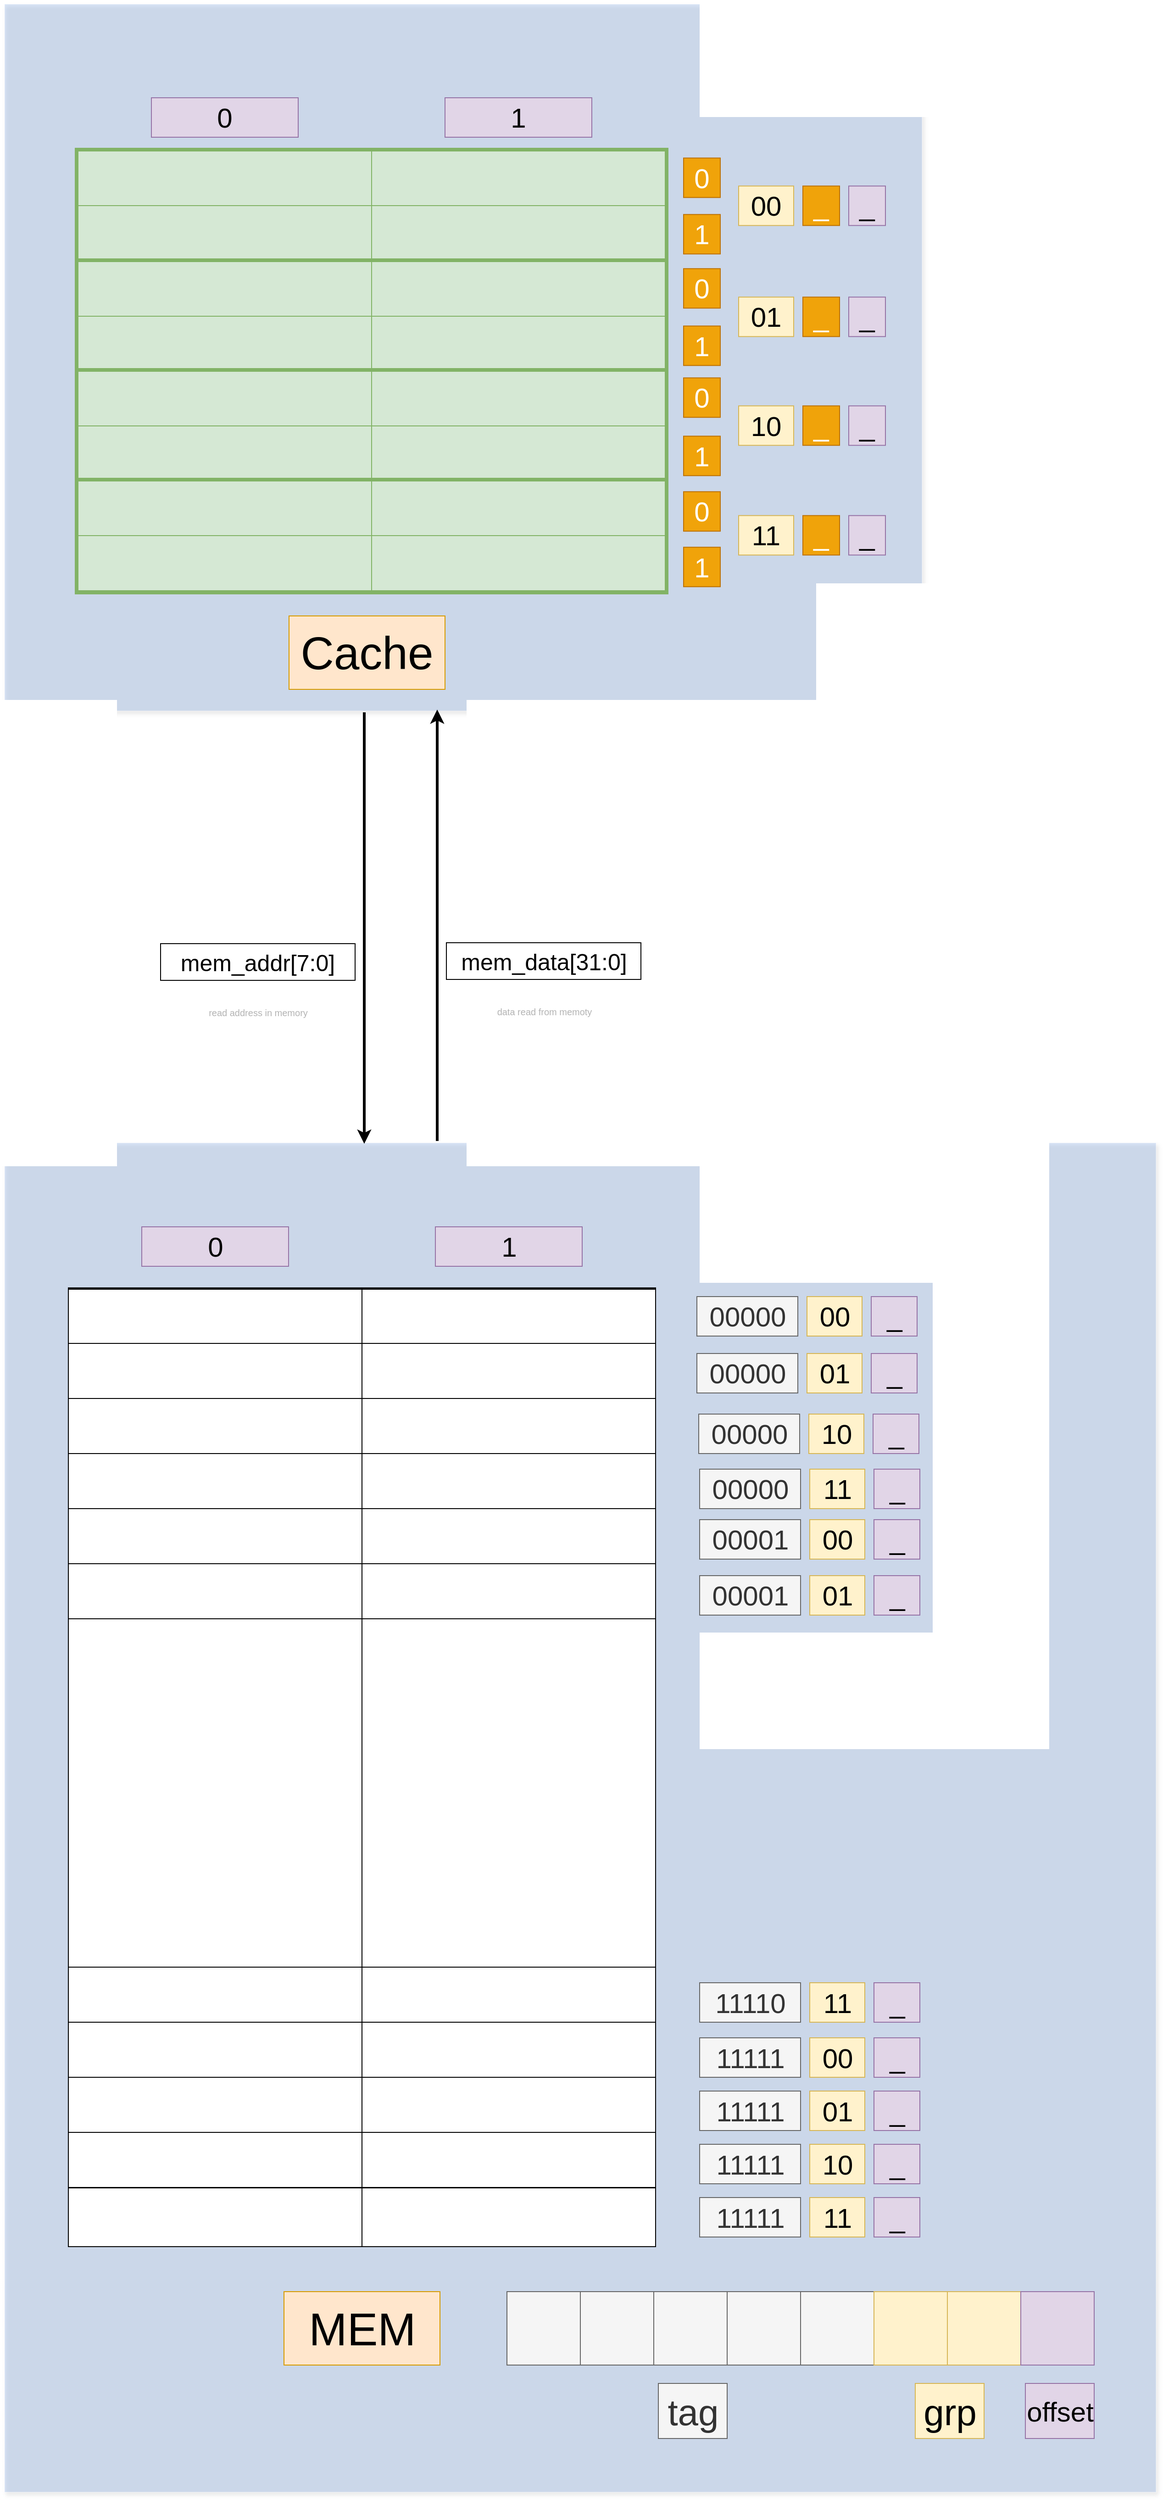 <mxfile version="10.7.1" type="device"><diagram id="TbHQQJG7veNlTkhcxcC9" name="第 1 页"><mxGraphModel dx="2008" dy="1796" grid="1" gridSize="10" guides="1" tooltips="1" connect="1" arrows="1" fold="1" page="1" pageScale="1" pageWidth="4681" pageHeight="3300" math="0" shadow="0"><root><mxCell id="0"/><mxCell id="1" parent="0"/><mxCell id="jQKNmeIsdrTrgvShwcTA-1" value="" style="rounded=0;whiteSpace=wrap;html=1;glass=0;fillColor=#7EA6E0;strokeColor=#FFFFFF;shadow=1;comic=0;opacity=30;" vertex="1" parent="1"><mxGeometry x="2670" y="402.5" width="1000" height="770" as="geometry"/></mxCell><mxCell id="jQKNmeIsdrTrgvShwcTA-2" value="" style="group" vertex="1" connectable="0" parent="1"><mxGeometry x="2750" y="562.5" width="640" height="479.5" as="geometry"/></mxCell><mxCell id="jQKNmeIsdrTrgvShwcTA-3" value="" style="group" vertex="1" connectable="0" parent="jQKNmeIsdrTrgvShwcTA-2"><mxGeometry width="640" height="479.5" as="geometry"/></mxCell><mxCell id="jQKNmeIsdrTrgvShwcTA-4" value="" style="group;fillColor=#d5e8d4;strokeColor=#82b366;strokeWidth=7;" vertex="1" connectable="0" parent="jQKNmeIsdrTrgvShwcTA-3"><mxGeometry width="640" height="119.5" as="geometry"/></mxCell><mxCell id="jQKNmeIsdrTrgvShwcTA-5" value="" style="rounded=0;whiteSpace=wrap;html=1;fontSize=30;fillColor=#d5e8d4;strokeColor=#82b366;" vertex="1" parent="jQKNmeIsdrTrgvShwcTA-4"><mxGeometry y="0.5" width="640" height="119" as="geometry"/></mxCell><mxCell id="jQKNmeIsdrTrgvShwcTA-6" value="" style="rounded=0;whiteSpace=wrap;html=1;fontSize=30;fillColor=#d5e8d4;strokeColor=#82b366;" vertex="1" parent="jQKNmeIsdrTrgvShwcTA-4"><mxGeometry width="640" height="60" as="geometry"/></mxCell><mxCell id="jQKNmeIsdrTrgvShwcTA-7" value="" style="rounded=0;whiteSpace=wrap;html=1;fontSize=30;fillColor=#d5e8d4;strokeColor=#82b366;" vertex="1" parent="jQKNmeIsdrTrgvShwcTA-4"><mxGeometry y="59.5" width="640" height="60" as="geometry"/></mxCell><mxCell id="jQKNmeIsdrTrgvShwcTA-8" value="" style="group;fillColor=#d5e8d4;strokeColor=#82b366;strokeWidth=7;" vertex="1" connectable="0" parent="jQKNmeIsdrTrgvShwcTA-3"><mxGeometry y="120.5" width="640" height="119.5" as="geometry"/></mxCell><mxCell id="jQKNmeIsdrTrgvShwcTA-9" value="" style="rounded=0;whiteSpace=wrap;html=1;fontSize=30;fillColor=#d5e8d4;strokeColor=#82b366;" vertex="1" parent="jQKNmeIsdrTrgvShwcTA-8"><mxGeometry y="0.5" width="640" height="119" as="geometry"/></mxCell><mxCell id="jQKNmeIsdrTrgvShwcTA-10" value="" style="rounded=0;whiteSpace=wrap;html=1;fontSize=30;fillColor=#d5e8d4;strokeColor=#82b366;" vertex="1" parent="jQKNmeIsdrTrgvShwcTA-8"><mxGeometry width="640" height="60" as="geometry"/></mxCell><mxCell id="jQKNmeIsdrTrgvShwcTA-11" value="" style="rounded=0;whiteSpace=wrap;html=1;fontSize=30;fillColor=#d5e8d4;strokeColor=#82b366;" vertex="1" parent="jQKNmeIsdrTrgvShwcTA-8"><mxGeometry y="59.5" width="640" height="60" as="geometry"/></mxCell><mxCell id="jQKNmeIsdrTrgvShwcTA-12" value="" style="group;fillColor=#d5e8d4;strokeColor=#82b366;strokeWidth=7;" vertex="1" connectable="0" parent="jQKNmeIsdrTrgvShwcTA-3"><mxGeometry y="240" width="640" height="119.5" as="geometry"/></mxCell><mxCell id="jQKNmeIsdrTrgvShwcTA-13" value="" style="rounded=0;whiteSpace=wrap;html=1;fontSize=30;fillColor=#d5e8d4;strokeColor=#82b366;" vertex="1" parent="jQKNmeIsdrTrgvShwcTA-12"><mxGeometry y="0.5" width="640" height="119" as="geometry"/></mxCell><mxCell id="jQKNmeIsdrTrgvShwcTA-14" value="" style="rounded=0;whiteSpace=wrap;html=1;fontSize=30;fillColor=#d5e8d4;strokeColor=#82b366;" vertex="1" parent="jQKNmeIsdrTrgvShwcTA-12"><mxGeometry width="640" height="60" as="geometry"/></mxCell><mxCell id="jQKNmeIsdrTrgvShwcTA-15" value="" style="rounded=0;whiteSpace=wrap;html=1;fontSize=30;fillColor=#d5e8d4;strokeColor=#82b366;" vertex="1" parent="jQKNmeIsdrTrgvShwcTA-12"><mxGeometry y="59.5" width="640" height="60" as="geometry"/></mxCell><mxCell id="jQKNmeIsdrTrgvShwcTA-16" value="" style="group;fillColor=#d5e8d4;strokeColor=#82b366;strokeWidth=7;" vertex="1" connectable="0" parent="jQKNmeIsdrTrgvShwcTA-3"><mxGeometry y="359.5" width="640" height="120" as="geometry"/></mxCell><mxCell id="jQKNmeIsdrTrgvShwcTA-17" value="" style="rounded=0;whiteSpace=wrap;html=1;fontSize=30;fillColor=#d5e8d4;strokeColor=#82b366;" vertex="1" parent="jQKNmeIsdrTrgvShwcTA-16"><mxGeometry y="0.5" width="640" height="119" as="geometry"/></mxCell><mxCell id="jQKNmeIsdrTrgvShwcTA-18" value="" style="rounded=0;whiteSpace=wrap;html=1;fontSize=30;fillColor=#d5e8d4;strokeColor=#82b366;" vertex="1" parent="jQKNmeIsdrTrgvShwcTA-16"><mxGeometry width="640" height="60" as="geometry"/></mxCell><mxCell id="jQKNmeIsdrTrgvShwcTA-19" value="" style="rounded=0;whiteSpace=wrap;html=1;fontSize=30;fillColor=#d5e8d4;strokeColor=#82b366;" vertex="1" parent="jQKNmeIsdrTrgvShwcTA-16"><mxGeometry y="59.5" width="640" height="60" as="geometry"/></mxCell><mxCell id="jQKNmeIsdrTrgvShwcTA-20" value="" style="rounded=0;whiteSpace=wrap;html=1;strokeColor=#82b366;strokeWidth=1;fontSize=30;fillColor=#d5e8d4;fillOpacity=0;" vertex="1" parent="jQKNmeIsdrTrgvShwcTA-16"><mxGeometry y="-360" width="320" height="480" as="geometry"/></mxCell><mxCell id="jQKNmeIsdrTrgvShwcTA-21" value="" style="group" vertex="1" connectable="0" parent="1"><mxGeometry x="3420" y="571.167" width="240" height="43" as="geometry"/></mxCell><mxCell id="jQKNmeIsdrTrgvShwcTA-22" value="" style="group" vertex="1" connectable="0" parent="jQKNmeIsdrTrgvShwcTA-21"><mxGeometry x="40" y="30.5" width="190" height="43" as="geometry"/></mxCell><mxCell id="jQKNmeIsdrTrgvShwcTA-23" value="_" style="text;html=1;strokeColor=#9673a6;fillColor=#e1d5e7;align=center;verticalAlign=middle;whiteSpace=wrap;rounded=0;fontSize=30;" vertex="1" parent="jQKNmeIsdrTrgvShwcTA-22"><mxGeometry x="130" y="-1" width="40" height="43" as="geometry"/></mxCell><mxCell id="jQKNmeIsdrTrgvShwcTA-24" value="0" style="text;html=1;strokeColor=#BD7000;fillColor=#f0a30a;align=center;verticalAlign=middle;whiteSpace=wrap;rounded=0;fontSize=30;fontColor=#ffffff;" vertex="1" parent="jQKNmeIsdrTrgvShwcTA-21"><mxGeometry x="-10" y="-1" width="40" height="43" as="geometry"/></mxCell><mxCell id="jQKNmeIsdrTrgvShwcTA-25" value="" style="group" vertex="1" connectable="0" parent="1"><mxGeometry x="3470" y="600.667" width="240" height="44" as="geometry"/></mxCell><mxCell id="jQKNmeIsdrTrgvShwcTA-26" value="_" style="text;html=1;strokeColor=#BD7000;fillColor=#f0a30a;align=center;verticalAlign=middle;whiteSpace=wrap;rounded=0;fontSize=30;fontColor=#ffffff;" vertex="1" parent="jQKNmeIsdrTrgvShwcTA-25"><mxGeometry x="70" width="40" height="43" as="geometry"/></mxCell><mxCell id="jQKNmeIsdrTrgvShwcTA-27" value="00" style="text;html=1;strokeColor=#d6b656;fillColor=#fff2cc;align=center;verticalAlign=middle;whiteSpace=wrap;rounded=0;fontSize=30;" vertex="1" parent="jQKNmeIsdrTrgvShwcTA-25"><mxGeometry width="60" height="43" as="geometry"/></mxCell><mxCell id="jQKNmeIsdrTrgvShwcTA-28" value="1" style="text;html=1;strokeColor=#BD7000;fillColor=#f0a30a;align=center;verticalAlign=middle;whiteSpace=wrap;rounded=0;fontSize=30;fontColor=#ffffff;" vertex="1" parent="1"><mxGeometry x="3410" y="631.667" width="40" height="43" as="geometry"/></mxCell><mxCell id="jQKNmeIsdrTrgvShwcTA-29" value="0" style="text;html=1;strokeColor=#BD7000;fillColor=#f0a30a;align=center;verticalAlign=middle;whiteSpace=wrap;rounded=0;fontSize=30;fontColor=#ffffff;" vertex="1" parent="1"><mxGeometry x="3410" y="690.667" width="40" height="43" as="geometry"/></mxCell><mxCell id="jQKNmeIsdrTrgvShwcTA-30" value="1" style="text;html=1;strokeColor=#BD7000;fillColor=#f0a30a;align=center;verticalAlign=middle;whiteSpace=wrap;rounded=0;fontSize=30;fontColor=#ffffff;" vertex="1" parent="1"><mxGeometry x="3410" y="753.167" width="40" height="43" as="geometry"/></mxCell><mxCell id="jQKNmeIsdrTrgvShwcTA-31" value="0" style="text;html=1;strokeColor=#BD7000;fillColor=#f0a30a;align=center;verticalAlign=middle;whiteSpace=wrap;rounded=0;fontSize=30;fontColor=#ffffff;" vertex="1" parent="1"><mxGeometry x="3410" y="809.667" width="40" height="43" as="geometry"/></mxCell><mxCell id="jQKNmeIsdrTrgvShwcTA-32" value="1" style="text;html=1;strokeColor=#BD7000;fillColor=#f0a30a;align=center;verticalAlign=middle;whiteSpace=wrap;rounded=0;fontSize=30;fontColor=#ffffff;" vertex="1" parent="1"><mxGeometry x="3410" y="873.167" width="40" height="43" as="geometry"/></mxCell><mxCell id="jQKNmeIsdrTrgvShwcTA-33" value="0" style="text;html=1;strokeColor=#BD7000;fillColor=#f0a30a;align=center;verticalAlign=middle;whiteSpace=wrap;rounded=0;fontSize=30;fontColor=#ffffff;" vertex="1" parent="1"><mxGeometry x="3410" y="933.667" width="40" height="43" as="geometry"/></mxCell><mxCell id="jQKNmeIsdrTrgvShwcTA-34" value="1" style="text;html=1;strokeColor=#BD7000;fillColor=#f0a30a;align=center;verticalAlign=middle;whiteSpace=wrap;rounded=0;fontSize=30;fontColor=#ffffff;" vertex="1" parent="1"><mxGeometry x="3410" y="994.167" width="40" height="43" as="geometry"/></mxCell><mxCell id="jQKNmeIsdrTrgvShwcTA-35" value="0" style="text;html=1;strokeColor=#9673a6;fillColor=#e1d5e7;align=center;verticalAlign=middle;whiteSpace=wrap;rounded=0;fontSize=30;" vertex="1" parent="1"><mxGeometry x="2830" y="504.5" width="160" height="43" as="geometry"/></mxCell><mxCell id="jQKNmeIsdrTrgvShwcTA-36" value="1" style="text;html=1;strokeColor=#9673a6;fillColor=#e1d5e7;align=center;verticalAlign=middle;whiteSpace=wrap;rounded=0;fontSize=30;" vertex="1" parent="1"><mxGeometry x="3150" y="504.5" width="160" height="43" as="geometry"/></mxCell><mxCell id="jQKNmeIsdrTrgvShwcTA-37" value="_" style="text;html=1;strokeColor=#9673a6;fillColor=#e1d5e7;align=center;verticalAlign=middle;whiteSpace=wrap;rounded=0;fontSize=30;" vertex="1" parent="1"><mxGeometry x="3590" y="721.667" width="40" height="43" as="geometry"/></mxCell><mxCell id="jQKNmeIsdrTrgvShwcTA-38" value="_" style="text;html=1;strokeColor=#BD7000;fillColor=#f0a30a;align=center;verticalAlign=middle;whiteSpace=wrap;rounded=0;fontSize=30;fontColor=#ffffff;" vertex="1" parent="1"><mxGeometry x="3540" y="721.667" width="40" height="43" as="geometry"/></mxCell><mxCell id="jQKNmeIsdrTrgvShwcTA-39" value="01" style="text;html=1;strokeColor=#d6b656;fillColor=#fff2cc;align=center;verticalAlign=middle;whiteSpace=wrap;rounded=0;fontSize=30;" vertex="1" parent="1"><mxGeometry x="3470" y="721.667" width="60" height="43" as="geometry"/></mxCell><mxCell id="jQKNmeIsdrTrgvShwcTA-40" value="_" style="text;html=1;strokeColor=#9673a6;fillColor=#e1d5e7;align=center;verticalAlign=middle;whiteSpace=wrap;rounded=0;fontSize=30;" vertex="1" parent="1"><mxGeometry x="3590" y="840.167" width="40" height="43" as="geometry"/></mxCell><mxCell id="jQKNmeIsdrTrgvShwcTA-41" value="_" style="text;html=1;strokeColor=#BD7000;fillColor=#f0a30a;align=center;verticalAlign=middle;whiteSpace=wrap;rounded=0;fontSize=30;fontColor=#ffffff;" vertex="1" parent="1"><mxGeometry x="3540" y="840.167" width="40" height="43" as="geometry"/></mxCell><mxCell id="jQKNmeIsdrTrgvShwcTA-42" value="10" style="text;html=1;strokeColor=#d6b656;fillColor=#fff2cc;align=center;verticalAlign=middle;whiteSpace=wrap;rounded=0;fontSize=30;" vertex="1" parent="1"><mxGeometry x="3470" y="840.167" width="60" height="43" as="geometry"/></mxCell><mxCell id="jQKNmeIsdrTrgvShwcTA-43" value="_" style="text;html=1;strokeColor=#9673a6;fillColor=#e1d5e7;align=center;verticalAlign=middle;whiteSpace=wrap;rounded=0;fontSize=30;" vertex="1" parent="1"><mxGeometry x="3590" y="959.667" width="40" height="43" as="geometry"/></mxCell><mxCell id="jQKNmeIsdrTrgvShwcTA-44" value="_" style="text;html=1;strokeColor=#BD7000;fillColor=#f0a30a;align=center;verticalAlign=middle;whiteSpace=wrap;rounded=0;fontSize=30;fontColor=#ffffff;" vertex="1" parent="1"><mxGeometry x="3540" y="959.667" width="40" height="43" as="geometry"/></mxCell><mxCell id="jQKNmeIsdrTrgvShwcTA-45" value="11" style="text;html=1;strokeColor=#d6b656;fillColor=#fff2cc;align=center;verticalAlign=middle;whiteSpace=wrap;rounded=0;fontSize=30;" vertex="1" parent="1"><mxGeometry x="3470" y="959.667" width="60" height="43" as="geometry"/></mxCell><mxCell id="jQKNmeIsdrTrgvShwcTA-46" value="Cache" style="rounded=0;whiteSpace=wrap;html=1;fontSize=50;fillColor=#ffe6cc;strokeColor=#d79b00;" vertex="1" parent="1"><mxGeometry x="2980" y="1069" width="170" height="80" as="geometry"/></mxCell><mxCell id="jQKNmeIsdrTrgvShwcTA-47" value="" style="group" vertex="1" connectable="0" parent="1"><mxGeometry x="2670" y="1643" width="1255" height="1470" as="geometry"/></mxCell><mxCell id="jQKNmeIsdrTrgvShwcTA-48" value="" style="rounded=0;whiteSpace=wrap;html=1;glass=0;fillColor=#7EA6E0;strokeColor=#FFFFFF;shadow=1;comic=0;opacity=30;" vertex="1" parent="jQKNmeIsdrTrgvShwcTA-47"><mxGeometry width="1255" height="1470" as="geometry"/></mxCell><mxCell id="jQKNmeIsdrTrgvShwcTA-49" value="" style="group" vertex="1" connectable="0" parent="jQKNmeIsdrTrgvShwcTA-47"><mxGeometry x="69.5" y="158" width="640" height="1044.5" as="geometry"/></mxCell><mxCell id="jQKNmeIsdrTrgvShwcTA-50" value="" style="rounded=0;whiteSpace=wrap;html=1;" vertex="1" parent="jQKNmeIsdrTrgvShwcTA-49"><mxGeometry width="640" height="1040" as="geometry"/></mxCell><mxCell id="jQKNmeIsdrTrgvShwcTA-51" value="" style="rounded=0;whiteSpace=wrap;html=1;" vertex="1" parent="jQKNmeIsdrTrgvShwcTA-49"><mxGeometry y="0.5" width="640" height="60" as="geometry"/></mxCell><mxCell id="jQKNmeIsdrTrgvShwcTA-52" value="" style="rounded=0;whiteSpace=wrap;html=1;" vertex="1" parent="jQKNmeIsdrTrgvShwcTA-49"><mxGeometry y="60.5" width="640" height="60" as="geometry"/></mxCell><mxCell id="jQKNmeIsdrTrgvShwcTA-53" value="" style="rounded=0;whiteSpace=wrap;html=1;" vertex="1" parent="jQKNmeIsdrTrgvShwcTA-49"><mxGeometry y="120.5" width="640" height="60" as="geometry"/></mxCell><mxCell id="jQKNmeIsdrTrgvShwcTA-54" value="" style="rounded=0;whiteSpace=wrap;html=1;" vertex="1" parent="jQKNmeIsdrTrgvShwcTA-49"><mxGeometry y="180.5" width="640" height="60" as="geometry"/></mxCell><mxCell id="jQKNmeIsdrTrgvShwcTA-55" value="" style="rounded=0;whiteSpace=wrap;html=1;" vertex="1" parent="jQKNmeIsdrTrgvShwcTA-49"><mxGeometry y="240.5" width="640" height="60" as="geometry"/></mxCell><mxCell id="jQKNmeIsdrTrgvShwcTA-56" value="" style="rounded=0;whiteSpace=wrap;html=1;" vertex="1" parent="jQKNmeIsdrTrgvShwcTA-49"><mxGeometry y="300.5" width="640" height="60" as="geometry"/></mxCell><mxCell id="jQKNmeIsdrTrgvShwcTA-57" value="" style="rounded=0;whiteSpace=wrap;html=1;" vertex="1" parent="jQKNmeIsdrTrgvShwcTA-49"><mxGeometry y="740" width="640" height="60" as="geometry"/></mxCell><mxCell id="jQKNmeIsdrTrgvShwcTA-58" value="" style="rounded=0;whiteSpace=wrap;html=1;" vertex="1" parent="jQKNmeIsdrTrgvShwcTA-49"><mxGeometry y="800" width="640" height="60" as="geometry"/></mxCell><mxCell id="jQKNmeIsdrTrgvShwcTA-59" value="" style="rounded=0;whiteSpace=wrap;html=1;" vertex="1" parent="jQKNmeIsdrTrgvShwcTA-49"><mxGeometry y="980.5" width="640" height="64" as="geometry"/></mxCell><mxCell id="jQKNmeIsdrTrgvShwcTA-60" value="" style="rounded=0;whiteSpace=wrap;html=1;" vertex="1" parent="jQKNmeIsdrTrgvShwcTA-49"><mxGeometry y="920" width="640" height="60" as="geometry"/></mxCell><mxCell id="jQKNmeIsdrTrgvShwcTA-61" value="" style="rounded=0;whiteSpace=wrap;html=1;" vertex="1" parent="jQKNmeIsdrTrgvShwcTA-49"><mxGeometry y="860" width="640" height="60" as="geometry"/></mxCell><mxCell id="jQKNmeIsdrTrgvShwcTA-62" value="" style="rounded=0;whiteSpace=wrap;html=1;backgroundOutline=0;resizable=1;rotatable=1;fillOpacity=0;" vertex="1" parent="jQKNmeIsdrTrgvShwcTA-49"><mxGeometry y="1.5" width="320" height="1043" as="geometry"/></mxCell><mxCell id="jQKNmeIsdrTrgvShwcTA-63" value="" style="rounded=0;whiteSpace=wrap;html=1;backgroundOutline=0;resizable=1;rotatable=1;fillOpacity=0;" vertex="1" parent="jQKNmeIsdrTrgvShwcTA-49"><mxGeometry x="320" y="1.5" width="320" height="1043" as="geometry"/></mxCell><mxCell id="jQKNmeIsdrTrgvShwcTA-64" value="0" style="text;html=1;strokeColor=#9673a6;fillColor=#e1d5e7;align=center;verticalAlign=middle;whiteSpace=wrap;rounded=0;fontSize=30;" vertex="1" parent="jQKNmeIsdrTrgvShwcTA-47"><mxGeometry x="149.5" y="91.5" width="160" height="43" as="geometry"/></mxCell><mxCell id="jQKNmeIsdrTrgvShwcTA-65" value="1" style="text;html=1;strokeColor=#9673a6;fillColor=#e1d5e7;align=center;verticalAlign=middle;whiteSpace=wrap;rounded=0;fontSize=30;" vertex="1" parent="jQKNmeIsdrTrgvShwcTA-47"><mxGeometry x="469.5" y="91.5" width="160" height="43" as="geometry"/></mxCell><mxCell id="jQKNmeIsdrTrgvShwcTA-66" value="MEM" style="rounded=0;whiteSpace=wrap;html=1;fontSize=50;fillColor=#ffe6cc;strokeColor=#d79b00;" vertex="1" parent="jQKNmeIsdrTrgvShwcTA-47"><mxGeometry x="304.5" y="1251.5" width="170" height="80" as="geometry"/></mxCell><mxCell id="jQKNmeIsdrTrgvShwcTA-67" value="" style="group" vertex="1" connectable="0" parent="jQKNmeIsdrTrgvShwcTA-47"><mxGeometry x="754.5" y="167.5" width="240" height="43" as="geometry"/></mxCell><mxCell id="jQKNmeIsdrTrgvShwcTA-68" value="00000" style="text;html=1;strokeColor=#666666;fillColor=#f5f5f5;align=center;verticalAlign=middle;whiteSpace=wrap;rounded=0;fontSize=30;fontColor=#333333;" vertex="1" parent="jQKNmeIsdrTrgvShwcTA-67"><mxGeometry width="110" height="43" as="geometry"/></mxCell><mxCell id="jQKNmeIsdrTrgvShwcTA-69" value="00" style="text;html=1;strokeColor=#d6b656;fillColor=#fff2cc;align=center;verticalAlign=middle;whiteSpace=wrap;rounded=0;fontSize=30;" vertex="1" parent="jQKNmeIsdrTrgvShwcTA-67"><mxGeometry x="120" width="60" height="43" as="geometry"/></mxCell><mxCell id="jQKNmeIsdrTrgvShwcTA-70" value="_" style="text;html=1;strokeColor=#9673a6;fillColor=#e1d5e7;align=center;verticalAlign=middle;whiteSpace=wrap;rounded=0;fontSize=30;" vertex="1" parent="jQKNmeIsdrTrgvShwcTA-67"><mxGeometry x="190" width="50" height="43" as="geometry"/></mxCell><mxCell id="jQKNmeIsdrTrgvShwcTA-71" value="" style="group" vertex="1" connectable="0" parent="jQKNmeIsdrTrgvShwcTA-47"><mxGeometry x="754.5" y="229.5" width="240" height="43" as="geometry"/></mxCell><mxCell id="jQKNmeIsdrTrgvShwcTA-72" value="00000" style="text;html=1;strokeColor=#666666;fillColor=#f5f5f5;align=center;verticalAlign=middle;whiteSpace=wrap;rounded=0;fontSize=30;fontColor=#333333;" vertex="1" parent="jQKNmeIsdrTrgvShwcTA-71"><mxGeometry width="110" height="43" as="geometry"/></mxCell><mxCell id="jQKNmeIsdrTrgvShwcTA-73" value="01" style="text;html=1;strokeColor=#d6b656;fillColor=#fff2cc;align=center;verticalAlign=middle;whiteSpace=wrap;rounded=0;fontSize=30;" vertex="1" parent="jQKNmeIsdrTrgvShwcTA-71"><mxGeometry x="120" width="60" height="43" as="geometry"/></mxCell><mxCell id="jQKNmeIsdrTrgvShwcTA-74" value="_" style="text;html=1;strokeColor=#9673a6;fillColor=#e1d5e7;align=center;verticalAlign=middle;whiteSpace=wrap;rounded=0;fontSize=30;" vertex="1" parent="jQKNmeIsdrTrgvShwcTA-71"><mxGeometry x="190" width="50" height="43" as="geometry"/></mxCell><mxCell id="jQKNmeIsdrTrgvShwcTA-75" value="" style="group" vertex="1" connectable="0" parent="jQKNmeIsdrTrgvShwcTA-47"><mxGeometry x="756.5" y="295.5" width="240" height="43" as="geometry"/></mxCell><mxCell id="jQKNmeIsdrTrgvShwcTA-76" value="00000" style="text;html=1;strokeColor=#666666;fillColor=#f5f5f5;align=center;verticalAlign=middle;whiteSpace=wrap;rounded=0;fontSize=30;fontColor=#333333;" vertex="1" parent="jQKNmeIsdrTrgvShwcTA-75"><mxGeometry width="110" height="43" as="geometry"/></mxCell><mxCell id="jQKNmeIsdrTrgvShwcTA-77" value="10" style="text;html=1;strokeColor=#d6b656;fillColor=#fff2cc;align=center;verticalAlign=middle;whiteSpace=wrap;rounded=0;fontSize=30;" vertex="1" parent="jQKNmeIsdrTrgvShwcTA-75"><mxGeometry x="120" width="60" height="43" as="geometry"/></mxCell><mxCell id="jQKNmeIsdrTrgvShwcTA-78" value="_" style="text;html=1;strokeColor=#9673a6;fillColor=#e1d5e7;align=center;verticalAlign=middle;whiteSpace=wrap;rounded=0;fontSize=30;" vertex="1" parent="jQKNmeIsdrTrgvShwcTA-75"><mxGeometry x="190" width="50" height="43" as="geometry"/></mxCell><mxCell id="jQKNmeIsdrTrgvShwcTA-79" value="" style="group" vertex="1" connectable="0" parent="jQKNmeIsdrTrgvShwcTA-47"><mxGeometry x="757.5" y="355.5" width="240" height="43" as="geometry"/></mxCell><mxCell id="jQKNmeIsdrTrgvShwcTA-80" value="00000" style="text;html=1;strokeColor=#666666;fillColor=#f5f5f5;align=center;verticalAlign=middle;whiteSpace=wrap;rounded=0;fontSize=30;fontColor=#333333;" vertex="1" parent="jQKNmeIsdrTrgvShwcTA-79"><mxGeometry width="110" height="43" as="geometry"/></mxCell><mxCell id="jQKNmeIsdrTrgvShwcTA-81" value="11" style="text;html=1;strokeColor=#d6b656;fillColor=#fff2cc;align=center;verticalAlign=middle;whiteSpace=wrap;rounded=0;fontSize=30;" vertex="1" parent="jQKNmeIsdrTrgvShwcTA-79"><mxGeometry x="120" width="60" height="43" as="geometry"/></mxCell><mxCell id="jQKNmeIsdrTrgvShwcTA-82" value="_" style="text;html=1;strokeColor=#9673a6;fillColor=#e1d5e7;align=center;verticalAlign=middle;whiteSpace=wrap;rounded=0;fontSize=30;" vertex="1" parent="jQKNmeIsdrTrgvShwcTA-79"><mxGeometry x="190" width="50" height="43" as="geometry"/></mxCell><mxCell id="jQKNmeIsdrTrgvShwcTA-83" value="" style="group" vertex="1" connectable="0" parent="jQKNmeIsdrTrgvShwcTA-47"><mxGeometry x="757.5" y="410.5" width="240" height="43" as="geometry"/></mxCell><mxCell id="jQKNmeIsdrTrgvShwcTA-84" value="00001" style="text;html=1;strokeColor=#666666;fillColor=#f5f5f5;align=center;verticalAlign=middle;whiteSpace=wrap;rounded=0;fontSize=30;fontColor=#333333;" vertex="1" parent="jQKNmeIsdrTrgvShwcTA-83"><mxGeometry width="110" height="43" as="geometry"/></mxCell><mxCell id="jQKNmeIsdrTrgvShwcTA-85" value="00" style="text;html=1;strokeColor=#d6b656;fillColor=#fff2cc;align=center;verticalAlign=middle;whiteSpace=wrap;rounded=0;fontSize=30;" vertex="1" parent="jQKNmeIsdrTrgvShwcTA-83"><mxGeometry x="120" width="60" height="43" as="geometry"/></mxCell><mxCell id="jQKNmeIsdrTrgvShwcTA-86" value="_" style="text;html=1;strokeColor=#9673a6;fillColor=#e1d5e7;align=center;verticalAlign=middle;whiteSpace=wrap;rounded=0;fontSize=30;" vertex="1" parent="jQKNmeIsdrTrgvShwcTA-83"><mxGeometry x="190" width="50" height="43" as="geometry"/></mxCell><mxCell id="jQKNmeIsdrTrgvShwcTA-87" value="" style="group" vertex="1" connectable="0" parent="jQKNmeIsdrTrgvShwcTA-47"><mxGeometry x="757.5" y="471.5" width="240" height="43" as="geometry"/></mxCell><mxCell id="jQKNmeIsdrTrgvShwcTA-88" value="00001" style="text;html=1;strokeColor=#666666;fillColor=#f5f5f5;align=center;verticalAlign=middle;whiteSpace=wrap;rounded=0;fontSize=30;fontColor=#333333;" vertex="1" parent="jQKNmeIsdrTrgvShwcTA-87"><mxGeometry width="110" height="43" as="geometry"/></mxCell><mxCell id="jQKNmeIsdrTrgvShwcTA-89" value="01" style="text;html=1;strokeColor=#d6b656;fillColor=#fff2cc;align=center;verticalAlign=middle;whiteSpace=wrap;rounded=0;fontSize=30;" vertex="1" parent="jQKNmeIsdrTrgvShwcTA-87"><mxGeometry x="120" width="60" height="43" as="geometry"/></mxCell><mxCell id="jQKNmeIsdrTrgvShwcTA-90" value="_" style="text;html=1;strokeColor=#9673a6;fillColor=#e1d5e7;align=center;verticalAlign=middle;whiteSpace=wrap;rounded=0;fontSize=30;" vertex="1" parent="jQKNmeIsdrTrgvShwcTA-87"><mxGeometry x="190" width="50" height="43" as="geometry"/></mxCell><mxCell id="jQKNmeIsdrTrgvShwcTA-91" value="" style="group" vertex="1" connectable="0" parent="jQKNmeIsdrTrgvShwcTA-47"><mxGeometry x="757.5" y="1149" width="240" height="43" as="geometry"/></mxCell><mxCell id="jQKNmeIsdrTrgvShwcTA-92" value="11111" style="text;html=1;strokeColor=#666666;fillColor=#f5f5f5;align=center;verticalAlign=middle;whiteSpace=wrap;rounded=0;fontSize=30;fontColor=#333333;" vertex="1" parent="jQKNmeIsdrTrgvShwcTA-91"><mxGeometry width="110" height="43" as="geometry"/></mxCell><mxCell id="jQKNmeIsdrTrgvShwcTA-93" value="11" style="text;html=1;strokeColor=#d6b656;fillColor=#fff2cc;align=center;verticalAlign=middle;whiteSpace=wrap;rounded=0;fontSize=30;" vertex="1" parent="jQKNmeIsdrTrgvShwcTA-91"><mxGeometry x="120" width="60" height="43" as="geometry"/></mxCell><mxCell id="jQKNmeIsdrTrgvShwcTA-94" value="_" style="text;html=1;strokeColor=#9673a6;fillColor=#e1d5e7;align=center;verticalAlign=middle;whiteSpace=wrap;rounded=0;fontSize=30;" vertex="1" parent="jQKNmeIsdrTrgvShwcTA-91"><mxGeometry x="190" width="50" height="43" as="geometry"/></mxCell><mxCell id="jQKNmeIsdrTrgvShwcTA-95" value="" style="group" vertex="1" connectable="0" parent="jQKNmeIsdrTrgvShwcTA-47"><mxGeometry x="757.5" y="1091" width="240" height="43" as="geometry"/></mxCell><mxCell id="jQKNmeIsdrTrgvShwcTA-96" value="11111" style="text;html=1;strokeColor=#666666;fillColor=#f5f5f5;align=center;verticalAlign=middle;whiteSpace=wrap;rounded=0;fontSize=30;fontColor=#333333;" vertex="1" parent="jQKNmeIsdrTrgvShwcTA-95"><mxGeometry width="110" height="43" as="geometry"/></mxCell><mxCell id="jQKNmeIsdrTrgvShwcTA-97" value="10" style="text;html=1;strokeColor=#d6b656;fillColor=#fff2cc;align=center;verticalAlign=middle;whiteSpace=wrap;rounded=0;fontSize=30;" vertex="1" parent="jQKNmeIsdrTrgvShwcTA-95"><mxGeometry x="120" width="60" height="43" as="geometry"/></mxCell><mxCell id="jQKNmeIsdrTrgvShwcTA-98" value="_" style="text;html=1;strokeColor=#9673a6;fillColor=#e1d5e7;align=center;verticalAlign=middle;whiteSpace=wrap;rounded=0;fontSize=30;" vertex="1" parent="jQKNmeIsdrTrgvShwcTA-95"><mxGeometry x="190" width="50" height="43" as="geometry"/></mxCell><mxCell id="jQKNmeIsdrTrgvShwcTA-99" value="" style="group" vertex="1" connectable="0" parent="jQKNmeIsdrTrgvShwcTA-47"><mxGeometry x="757.5" y="1033" width="240" height="43" as="geometry"/></mxCell><mxCell id="jQKNmeIsdrTrgvShwcTA-100" value="11111" style="text;html=1;strokeColor=#666666;fillColor=#f5f5f5;align=center;verticalAlign=middle;whiteSpace=wrap;rounded=0;fontSize=30;fontColor=#333333;" vertex="1" parent="jQKNmeIsdrTrgvShwcTA-99"><mxGeometry width="110" height="43" as="geometry"/></mxCell><mxCell id="jQKNmeIsdrTrgvShwcTA-101" value="01" style="text;html=1;strokeColor=#d6b656;fillColor=#fff2cc;align=center;verticalAlign=middle;whiteSpace=wrap;rounded=0;fontSize=30;" vertex="1" parent="jQKNmeIsdrTrgvShwcTA-99"><mxGeometry x="120" width="60" height="43" as="geometry"/></mxCell><mxCell id="jQKNmeIsdrTrgvShwcTA-102" value="_" style="text;html=1;strokeColor=#9673a6;fillColor=#e1d5e7;align=center;verticalAlign=middle;whiteSpace=wrap;rounded=0;fontSize=30;" vertex="1" parent="jQKNmeIsdrTrgvShwcTA-99"><mxGeometry x="190" width="50" height="43" as="geometry"/></mxCell><mxCell id="jQKNmeIsdrTrgvShwcTA-103" value="" style="group" vertex="1" connectable="0" parent="jQKNmeIsdrTrgvShwcTA-47"><mxGeometry x="757.5" y="975" width="240" height="43" as="geometry"/></mxCell><mxCell id="jQKNmeIsdrTrgvShwcTA-104" value="11111" style="text;html=1;strokeColor=#666666;fillColor=#f5f5f5;align=center;verticalAlign=middle;whiteSpace=wrap;rounded=0;fontSize=30;fontColor=#333333;" vertex="1" parent="jQKNmeIsdrTrgvShwcTA-103"><mxGeometry width="110" height="43" as="geometry"/></mxCell><mxCell id="jQKNmeIsdrTrgvShwcTA-105" value="00" style="text;html=1;strokeColor=#d6b656;fillColor=#fff2cc;align=center;verticalAlign=middle;whiteSpace=wrap;rounded=0;fontSize=30;" vertex="1" parent="jQKNmeIsdrTrgvShwcTA-103"><mxGeometry x="120" width="60" height="43" as="geometry"/></mxCell><mxCell id="jQKNmeIsdrTrgvShwcTA-106" value="_" style="text;html=1;strokeColor=#9673a6;fillColor=#e1d5e7;align=center;verticalAlign=middle;whiteSpace=wrap;rounded=0;fontSize=30;" vertex="1" parent="jQKNmeIsdrTrgvShwcTA-103"><mxGeometry x="190" width="50" height="43" as="geometry"/></mxCell><mxCell id="jQKNmeIsdrTrgvShwcTA-107" value="" style="group" vertex="1" connectable="0" parent="jQKNmeIsdrTrgvShwcTA-47"><mxGeometry x="757.5" y="915" width="240" height="43" as="geometry"/></mxCell><mxCell id="jQKNmeIsdrTrgvShwcTA-108" value="11110" style="text;html=1;strokeColor=#666666;fillColor=#f5f5f5;align=center;verticalAlign=middle;whiteSpace=wrap;rounded=0;fontSize=30;fontColor=#333333;" vertex="1" parent="jQKNmeIsdrTrgvShwcTA-107"><mxGeometry width="110" height="43" as="geometry"/></mxCell><mxCell id="jQKNmeIsdrTrgvShwcTA-109" value="11" style="text;html=1;strokeColor=#d6b656;fillColor=#fff2cc;align=center;verticalAlign=middle;whiteSpace=wrap;rounded=0;fontSize=30;" vertex="1" parent="jQKNmeIsdrTrgvShwcTA-107"><mxGeometry x="120" width="60" height="43" as="geometry"/></mxCell><mxCell id="jQKNmeIsdrTrgvShwcTA-110" value="_" style="text;html=1;strokeColor=#9673a6;fillColor=#e1d5e7;align=center;verticalAlign=middle;whiteSpace=wrap;rounded=0;fontSize=30;" vertex="1" parent="jQKNmeIsdrTrgvShwcTA-107"><mxGeometry x="190" width="50" height="43" as="geometry"/></mxCell><mxCell id="jQKNmeIsdrTrgvShwcTA-111" value="" style="group" vertex="1" connectable="0" parent="jQKNmeIsdrTrgvShwcTA-47"><mxGeometry x="547.5" y="1251.5" width="640" height="160" as="geometry"/></mxCell><mxCell id="jQKNmeIsdrTrgvShwcTA-112" value="" style="whiteSpace=wrap;html=1;aspect=fixed;fontSize=50;fillColor=#f5f5f5;strokeColor=#666666;fontColor=#333333;" vertex="1" parent="jQKNmeIsdrTrgvShwcTA-111"><mxGeometry width="80" height="80" as="geometry"/></mxCell><mxCell id="jQKNmeIsdrTrgvShwcTA-113" value="" style="whiteSpace=wrap;html=1;aspect=fixed;fontSize=50;fillColor=#f5f5f5;strokeColor=#666666;fontColor=#333333;" vertex="1" parent="jQKNmeIsdrTrgvShwcTA-111"><mxGeometry x="80" width="80" height="80" as="geometry"/></mxCell><mxCell id="jQKNmeIsdrTrgvShwcTA-114" value="" style="whiteSpace=wrap;html=1;aspect=fixed;fontSize=50;fillColor=#f5f5f5;strokeColor=#666666;fontColor=#333333;" vertex="1" parent="jQKNmeIsdrTrgvShwcTA-111"><mxGeometry x="160" width="80" height="80" as="geometry"/></mxCell><mxCell id="jQKNmeIsdrTrgvShwcTA-115" value="" style="whiteSpace=wrap;html=1;aspect=fixed;fontSize=50;fillColor=#f5f5f5;strokeColor=#666666;fontColor=#333333;" vertex="1" parent="jQKNmeIsdrTrgvShwcTA-111"><mxGeometry x="240" width="80" height="80" as="geometry"/></mxCell><mxCell id="jQKNmeIsdrTrgvShwcTA-116" value="" style="whiteSpace=wrap;html=1;aspect=fixed;fontSize=50;fillColor=#f5f5f5;strokeColor=#666666;fontColor=#333333;" vertex="1" parent="jQKNmeIsdrTrgvShwcTA-111"><mxGeometry x="320" width="80" height="80" as="geometry"/></mxCell><mxCell id="jQKNmeIsdrTrgvShwcTA-117" value="" style="whiteSpace=wrap;html=1;aspect=fixed;fontSize=50;fillColor=#fff2cc;strokeColor=#d6b656;" vertex="1" parent="jQKNmeIsdrTrgvShwcTA-111"><mxGeometry x="400" width="80" height="80" as="geometry"/></mxCell><mxCell id="jQKNmeIsdrTrgvShwcTA-118" value="" style="whiteSpace=wrap;html=1;aspect=fixed;fontSize=50;fillColor=#fff2cc;strokeColor=#d6b656;" vertex="1" parent="jQKNmeIsdrTrgvShwcTA-111"><mxGeometry x="480" width="80" height="80" as="geometry"/></mxCell><mxCell id="jQKNmeIsdrTrgvShwcTA-119" value="" style="whiteSpace=wrap;html=1;aspect=fixed;fontSize=50;fillColor=#e1d5e7;strokeColor=#9673a6;" vertex="1" parent="jQKNmeIsdrTrgvShwcTA-111"><mxGeometry x="560" width="80" height="80" as="geometry"/></mxCell><mxCell id="jQKNmeIsdrTrgvShwcTA-120" value="tag" style="text;html=1;strokeColor=#666666;fillColor=#f5f5f5;align=center;verticalAlign=middle;whiteSpace=wrap;rounded=0;fontSize=40;fontColor=#333333;" vertex="1" parent="jQKNmeIsdrTrgvShwcTA-111"><mxGeometry x="165" y="100" width="75" height="60" as="geometry"/></mxCell><mxCell id="jQKNmeIsdrTrgvShwcTA-121" value="grp" style="text;html=1;strokeColor=#d6b656;fillColor=#fff2cc;align=center;verticalAlign=middle;whiteSpace=wrap;rounded=0;fontSize=40;" vertex="1" parent="jQKNmeIsdrTrgvShwcTA-111"><mxGeometry x="445" y="100" width="75" height="60" as="geometry"/></mxCell><mxCell id="jQKNmeIsdrTrgvShwcTA-122" value="offset" style="text;html=1;strokeColor=#9673a6;fillColor=#e1d5e7;align=center;verticalAlign=middle;whiteSpace=wrap;rounded=0;fontSize=30;" vertex="1" parent="jQKNmeIsdrTrgvShwcTA-111"><mxGeometry x="565" y="100" width="75" height="60" as="geometry"/></mxCell><mxCell id="jQKNmeIsdrTrgvShwcTA-123" value="" style="endArrow=classic;html=1;strokeWidth=3;exitX=0.37;exitY=0.997;exitDx=0;exitDy=0;exitPerimeter=0;" edge="1" parent="1"><mxGeometry width="50" height="50" relative="1" as="geometry"><mxPoint x="3062" y="1174" as="sourcePoint"/><mxPoint x="3062" y="1644" as="targetPoint"/></mxGeometry></mxCell><mxCell id="jQKNmeIsdrTrgvShwcTA-124" value="" style="endArrow=classic;html=1;strokeWidth=3;exitX=0.37;exitY=0.997;exitDx=0;exitDy=0;exitPerimeter=0;" edge="1" parent="1"><mxGeometry width="50" height="50" relative="1" as="geometry"><mxPoint x="3141.5" y="1641" as="sourcePoint"/><mxPoint x="3141.5" y="1171" as="targetPoint"/></mxGeometry></mxCell><mxCell id="jQKNmeIsdrTrgvShwcTA-125" value="mem_addr[7:0]" style="rounded=0;whiteSpace=wrap;html=1;fontSize=25;" vertex="1" parent="1"><mxGeometry x="2840" y="1426" width="212" height="40" as="geometry"/></mxCell><mxCell id="jQKNmeIsdrTrgvShwcTA-126" value="read address in memory" style="text;html=1;strokeColor=none;fillColor=none;align=center;verticalAlign=middle;whiteSpace=wrap;rounded=0;fontSize=10;fontColor=#B3B3B3;fontFamily=Helvetica;" vertex="1" parent="1"><mxGeometry x="2858" y="1490" width="177" height="21" as="geometry"/></mxCell><mxCell id="jQKNmeIsdrTrgvShwcTA-127" value="mem_data[31:0]" style="rounded=0;whiteSpace=wrap;html=1;fontSize=25;" vertex="1" parent="1"><mxGeometry x="3151.5" y="1425" width="212" height="40" as="geometry"/></mxCell><mxCell id="jQKNmeIsdrTrgvShwcTA-128" value="data read from memoty" style="text;html=1;strokeColor=none;fillColor=none;align=center;verticalAlign=middle;whiteSpace=wrap;rounded=0;fontSize=10;fontColor=#B3B3B3;fontFamily=Helvetica;" vertex="1" parent="1"><mxGeometry x="3169.5" y="1489" width="177" height="21" as="geometry"/></mxCell></root></mxGraphModel></diagram></mxfile>